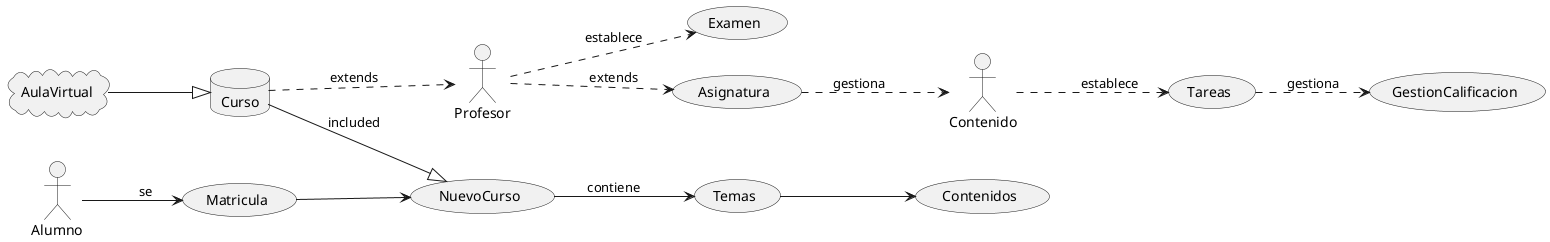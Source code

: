 @startuml
left to right direction
skinparam packageStyle rectangle

cloud AulaVirtual
database Curso

usecase Asignatura
usecase NuevoCurso
usecase Temas
usecase Contenidos
usecase Tareas
usecase GestionCalificacion
usecase Matricula
usecase Examen

actor Alumno
actor Profesor

AulaVirtual --|> Curso
Curso ..> Profesor : extends
Profesor ..> Asignatura : extends
Asignatura ..> Contenido : gestiona

Contenido ..> Tareas : establece
Tareas ..> GestionCalificacion : gestiona
Profesor ..> Examen : establece

Alumno --> Matricula : se
Matricula --> NuevoCurso

Curso --|> NuevoCurso : included
NuevoCurso --> Temas : contiene
Temas --> Contenidos
@enduml